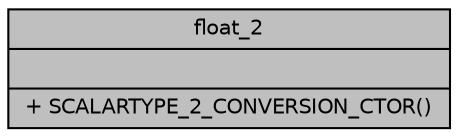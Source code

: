 digraph "float_2"
{
  edge [fontname="Helvetica",fontsize="10",labelfontname="Helvetica",labelfontsize="10"];
  node [fontname="Helvetica",fontsize="10",shape=record];
  Node1 [label="{float_2\n||+ SCALARTYPE_2_CONVERSION_CTOR()\l}",height=0.2,width=0.4,color="black", fillcolor="grey75", style="filled", fontcolor="black"];
}
